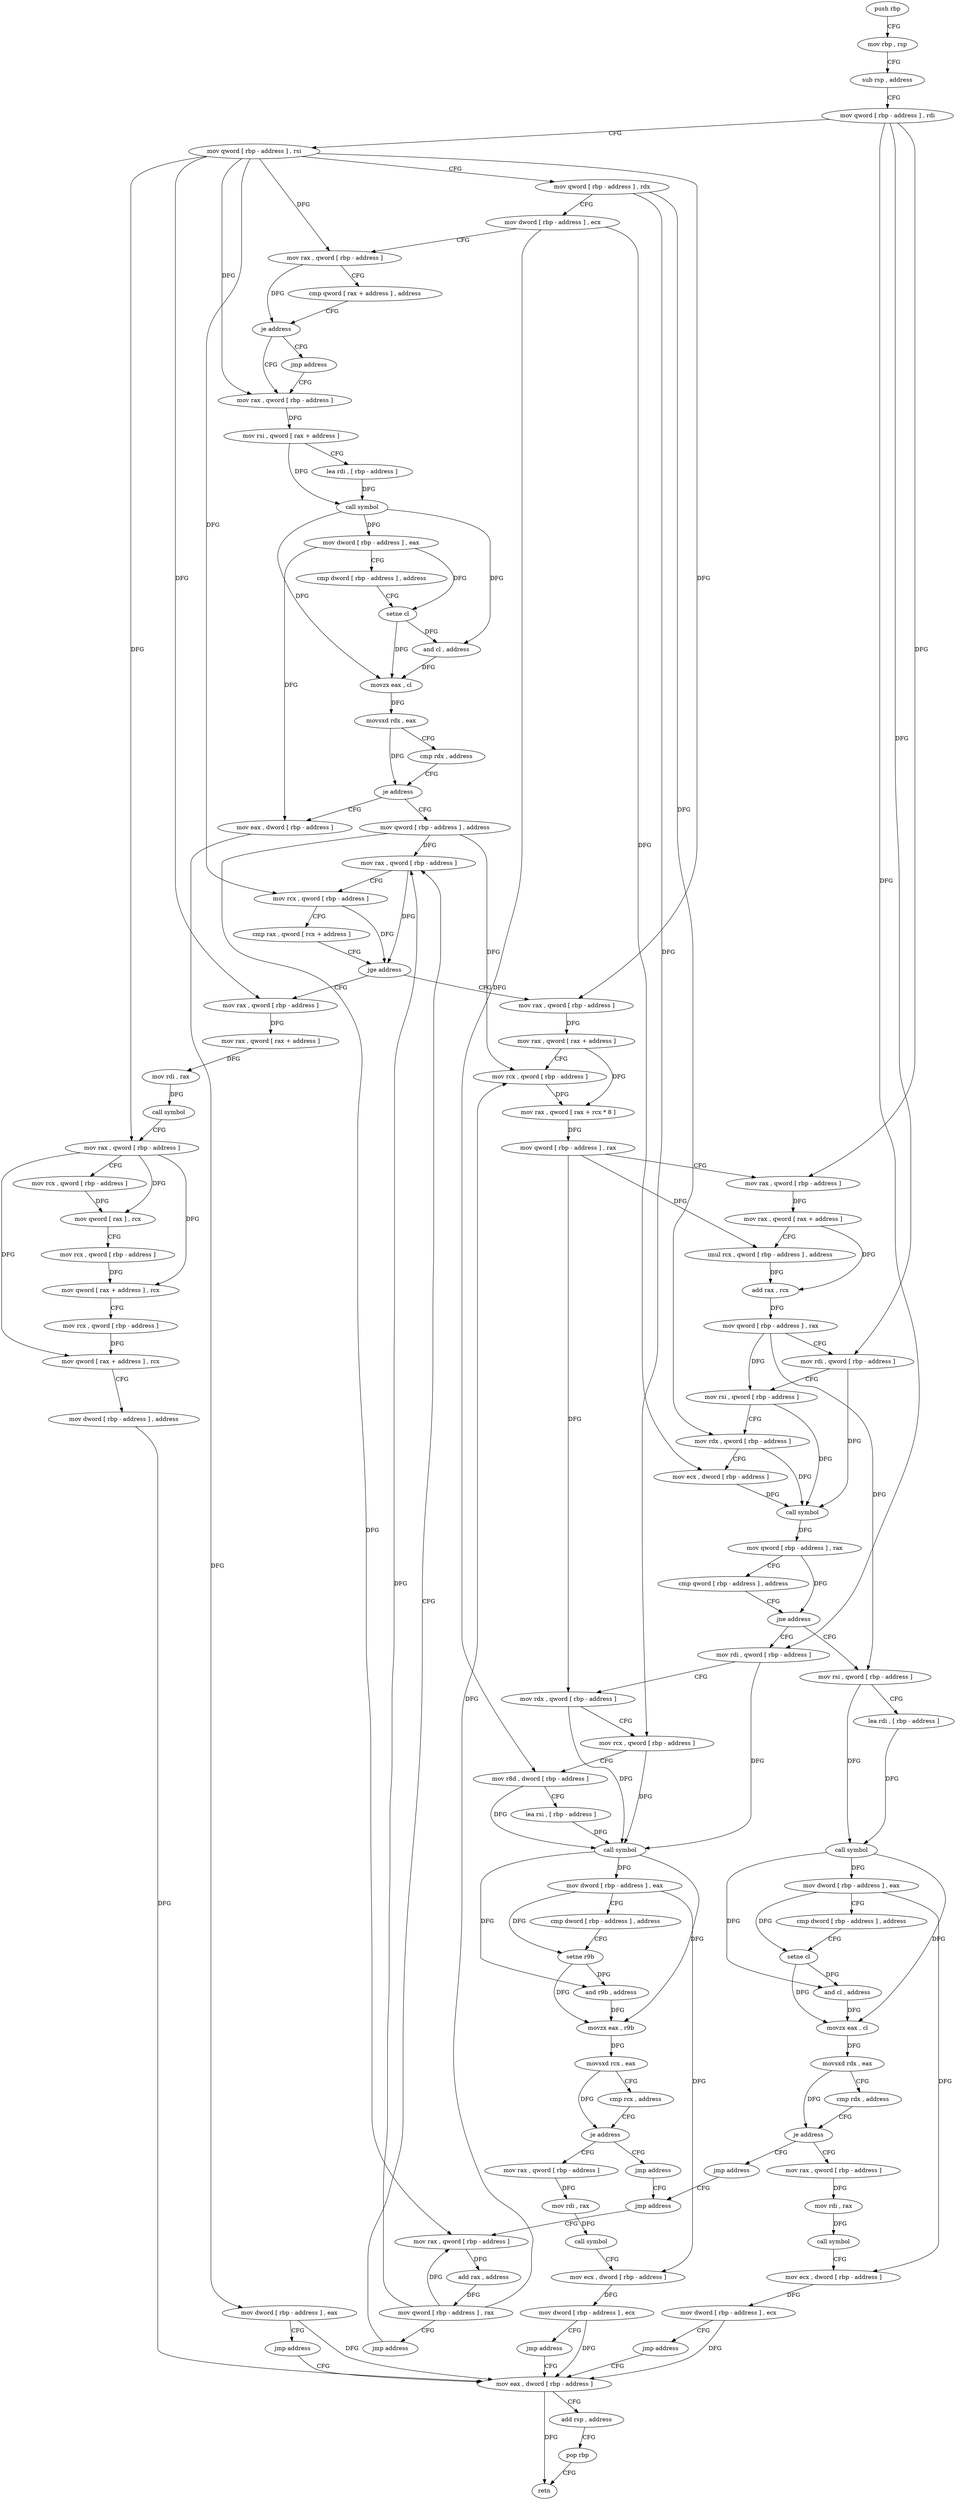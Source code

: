 digraph "func" {
"4301072" [label = "push rbp" ]
"4301073" [label = "mov rbp , rsp" ]
"4301076" [label = "sub rsp , address" ]
"4301080" [label = "mov qword [ rbp - address ] , rdi" ]
"4301084" [label = "mov qword [ rbp - address ] , rsi" ]
"4301088" [label = "mov qword [ rbp - address ] , rdx" ]
"4301092" [label = "mov dword [ rbp - address ] , ecx" ]
"4301095" [label = "mov rax , qword [ rbp - address ]" ]
"4301099" [label = "cmp qword [ rax + address ] , address" ]
"4301104" [label = "je address" ]
"4301115" [label = "mov rax , qword [ rbp - address ]" ]
"4301110" [label = "jmp address" ]
"4301119" [label = "mov rsi , qword [ rax + address ]" ]
"4301123" [label = "lea rdi , [ rbp - address ]" ]
"4301127" [label = "call symbol" ]
"4301132" [label = "mov dword [ rbp - address ] , eax" ]
"4301135" [label = "cmp dword [ rbp - address ] , address" ]
"4301139" [label = "setne cl" ]
"4301142" [label = "and cl , address" ]
"4301145" [label = "movzx eax , cl" ]
"4301148" [label = "movsxd rdx , eax" ]
"4301151" [label = "cmp rdx , address" ]
"4301155" [label = "je address" ]
"4301172" [label = "mov qword [ rbp - address ] , address" ]
"4301161" [label = "mov eax , dword [ rbp - address ]" ]
"4301180" [label = "mov rax , qword [ rbp - address ]" ]
"4301164" [label = "mov dword [ rbp - address ] , eax" ]
"4301167" [label = "jmp address" ]
"4301505" [label = "mov eax , dword [ rbp - address ]" ]
"4301455" [label = "mov rax , qword [ rbp - address ]" ]
"4301459" [label = "mov rax , qword [ rax + address ]" ]
"4301463" [label = "mov rdi , rax" ]
"4301466" [label = "call symbol" ]
"4301471" [label = "mov rax , qword [ rbp - address ]" ]
"4301475" [label = "mov rcx , qword [ rbp - address ]" ]
"4301479" [label = "mov qword [ rax ] , rcx" ]
"4301482" [label = "mov rcx , qword [ rbp - address ]" ]
"4301486" [label = "mov qword [ rax + address ] , rcx" ]
"4301490" [label = "mov rcx , qword [ rbp - address ]" ]
"4301494" [label = "mov qword [ rax + address ] , rcx" ]
"4301498" [label = "mov dword [ rbp - address ] , address" ]
"4301198" [label = "mov rax , qword [ rbp - address ]" ]
"4301202" [label = "mov rax , qword [ rax + address ]" ]
"4301206" [label = "mov rcx , qword [ rbp - address ]" ]
"4301210" [label = "mov rax , qword [ rax + rcx * 8 ]" ]
"4301214" [label = "mov qword [ rbp - address ] , rax" ]
"4301218" [label = "mov rax , qword [ rbp - address ]" ]
"4301222" [label = "mov rax , qword [ rax + address ]" ]
"4301226" [label = "imul rcx , qword [ rbp - address ] , address" ]
"4301234" [label = "add rax , rcx" ]
"4301237" [label = "mov qword [ rbp - address ] , rax" ]
"4301241" [label = "mov rdi , qword [ rbp - address ]" ]
"4301245" [label = "mov rsi , qword [ rbp - address ]" ]
"4301249" [label = "mov rdx , qword [ rbp - address ]" ]
"4301253" [label = "mov ecx , dword [ rbp - address ]" ]
"4301256" [label = "call symbol" ]
"4301261" [label = "mov qword [ rbp - address ] , rax" ]
"4301265" [label = "cmp qword [ rbp - address ] , address" ]
"4301270" [label = "jne address" ]
"4301346" [label = "mov rdi , qword [ rbp - address ]" ]
"4301276" [label = "mov rsi , qword [ rbp - address ]" ]
"4301508" [label = "add rsp , address" ]
"4301512" [label = "pop rbp" ]
"4301513" [label = "retn" ]
"4301350" [label = "mov rdx , qword [ rbp - address ]" ]
"4301354" [label = "mov rcx , qword [ rbp - address ]" ]
"4301358" [label = "mov r8d , dword [ rbp - address ]" ]
"4301362" [label = "lea rsi , [ rbp - address ]" ]
"4301366" [label = "call symbol" ]
"4301371" [label = "mov dword [ rbp - address ] , eax" ]
"4301374" [label = "cmp dword [ rbp - address ] , address" ]
"4301378" [label = "setne r9b" ]
"4301382" [label = "and r9b , address" ]
"4301386" [label = "movzx eax , r9b" ]
"4301390" [label = "movsxd rcx , eax" ]
"4301393" [label = "cmp rcx , address" ]
"4301397" [label = "je address" ]
"4301426" [label = "jmp address" ]
"4301403" [label = "mov rax , qword [ rbp - address ]" ]
"4301280" [label = "lea rdi , [ rbp - address ]" ]
"4301284" [label = "call symbol" ]
"4301289" [label = "mov dword [ rbp - address ] , eax" ]
"4301292" [label = "cmp dword [ rbp - address ] , address" ]
"4301296" [label = "setne cl" ]
"4301299" [label = "and cl , address" ]
"4301302" [label = "movzx eax , cl" ]
"4301305" [label = "movsxd rdx , eax" ]
"4301308" [label = "cmp rdx , address" ]
"4301312" [label = "je address" ]
"4301341" [label = "jmp address" ]
"4301318" [label = "mov rax , qword [ rbp - address ]" ]
"4301431" [label = "jmp address" ]
"4301407" [label = "mov rdi , rax" ]
"4301410" [label = "call symbol" ]
"4301415" [label = "mov ecx , dword [ rbp - address ]" ]
"4301418" [label = "mov dword [ rbp - address ] , ecx" ]
"4301421" [label = "jmp address" ]
"4301322" [label = "mov rdi , rax" ]
"4301325" [label = "call symbol" ]
"4301330" [label = "mov ecx , dword [ rbp - address ]" ]
"4301333" [label = "mov dword [ rbp - address ] , ecx" ]
"4301336" [label = "jmp address" ]
"4301436" [label = "mov rax , qword [ rbp - address ]" ]
"4301440" [label = "add rax , address" ]
"4301446" [label = "mov qword [ rbp - address ] , rax" ]
"4301450" [label = "jmp address" ]
"4301184" [label = "mov rcx , qword [ rbp - address ]" ]
"4301188" [label = "cmp rax , qword [ rcx + address ]" ]
"4301192" [label = "jge address" ]
"4301072" -> "4301073" [ label = "CFG" ]
"4301073" -> "4301076" [ label = "CFG" ]
"4301076" -> "4301080" [ label = "CFG" ]
"4301080" -> "4301084" [ label = "CFG" ]
"4301080" -> "4301218" [ label = "DFG" ]
"4301080" -> "4301241" [ label = "DFG" ]
"4301080" -> "4301346" [ label = "DFG" ]
"4301084" -> "4301088" [ label = "CFG" ]
"4301084" -> "4301095" [ label = "DFG" ]
"4301084" -> "4301115" [ label = "DFG" ]
"4301084" -> "4301184" [ label = "DFG" ]
"4301084" -> "4301455" [ label = "DFG" ]
"4301084" -> "4301471" [ label = "DFG" ]
"4301084" -> "4301198" [ label = "DFG" ]
"4301088" -> "4301092" [ label = "CFG" ]
"4301088" -> "4301249" [ label = "DFG" ]
"4301088" -> "4301354" [ label = "DFG" ]
"4301092" -> "4301095" [ label = "CFG" ]
"4301092" -> "4301253" [ label = "DFG" ]
"4301092" -> "4301358" [ label = "DFG" ]
"4301095" -> "4301099" [ label = "CFG" ]
"4301095" -> "4301104" [ label = "DFG" ]
"4301099" -> "4301104" [ label = "CFG" ]
"4301104" -> "4301115" [ label = "CFG" ]
"4301104" -> "4301110" [ label = "CFG" ]
"4301115" -> "4301119" [ label = "DFG" ]
"4301110" -> "4301115" [ label = "CFG" ]
"4301119" -> "4301123" [ label = "CFG" ]
"4301119" -> "4301127" [ label = "DFG" ]
"4301123" -> "4301127" [ label = "DFG" ]
"4301127" -> "4301132" [ label = "DFG" ]
"4301127" -> "4301142" [ label = "DFG" ]
"4301127" -> "4301145" [ label = "DFG" ]
"4301132" -> "4301135" [ label = "CFG" ]
"4301132" -> "4301139" [ label = "DFG" ]
"4301132" -> "4301161" [ label = "DFG" ]
"4301135" -> "4301139" [ label = "CFG" ]
"4301139" -> "4301142" [ label = "DFG" ]
"4301139" -> "4301145" [ label = "DFG" ]
"4301142" -> "4301145" [ label = "DFG" ]
"4301145" -> "4301148" [ label = "DFG" ]
"4301148" -> "4301151" [ label = "CFG" ]
"4301148" -> "4301155" [ label = "DFG" ]
"4301151" -> "4301155" [ label = "CFG" ]
"4301155" -> "4301172" [ label = "CFG" ]
"4301155" -> "4301161" [ label = "CFG" ]
"4301172" -> "4301180" [ label = "DFG" ]
"4301172" -> "4301206" [ label = "DFG" ]
"4301172" -> "4301436" [ label = "DFG" ]
"4301161" -> "4301164" [ label = "DFG" ]
"4301180" -> "4301184" [ label = "CFG" ]
"4301180" -> "4301192" [ label = "DFG" ]
"4301164" -> "4301167" [ label = "CFG" ]
"4301164" -> "4301505" [ label = "DFG" ]
"4301167" -> "4301505" [ label = "CFG" ]
"4301505" -> "4301508" [ label = "CFG" ]
"4301505" -> "4301513" [ label = "DFG" ]
"4301455" -> "4301459" [ label = "DFG" ]
"4301459" -> "4301463" [ label = "DFG" ]
"4301463" -> "4301466" [ label = "DFG" ]
"4301466" -> "4301471" [ label = "CFG" ]
"4301471" -> "4301475" [ label = "CFG" ]
"4301471" -> "4301479" [ label = "DFG" ]
"4301471" -> "4301486" [ label = "DFG" ]
"4301471" -> "4301494" [ label = "DFG" ]
"4301475" -> "4301479" [ label = "DFG" ]
"4301479" -> "4301482" [ label = "CFG" ]
"4301482" -> "4301486" [ label = "DFG" ]
"4301486" -> "4301490" [ label = "CFG" ]
"4301490" -> "4301494" [ label = "DFG" ]
"4301494" -> "4301498" [ label = "CFG" ]
"4301498" -> "4301505" [ label = "DFG" ]
"4301198" -> "4301202" [ label = "DFG" ]
"4301202" -> "4301206" [ label = "CFG" ]
"4301202" -> "4301210" [ label = "DFG" ]
"4301206" -> "4301210" [ label = "DFG" ]
"4301210" -> "4301214" [ label = "DFG" ]
"4301214" -> "4301218" [ label = "CFG" ]
"4301214" -> "4301226" [ label = "DFG" ]
"4301214" -> "4301350" [ label = "DFG" ]
"4301218" -> "4301222" [ label = "DFG" ]
"4301222" -> "4301226" [ label = "CFG" ]
"4301222" -> "4301234" [ label = "DFG" ]
"4301226" -> "4301234" [ label = "DFG" ]
"4301234" -> "4301237" [ label = "DFG" ]
"4301237" -> "4301241" [ label = "CFG" ]
"4301237" -> "4301245" [ label = "DFG" ]
"4301237" -> "4301276" [ label = "DFG" ]
"4301241" -> "4301245" [ label = "CFG" ]
"4301241" -> "4301256" [ label = "DFG" ]
"4301245" -> "4301249" [ label = "CFG" ]
"4301245" -> "4301256" [ label = "DFG" ]
"4301249" -> "4301253" [ label = "CFG" ]
"4301249" -> "4301256" [ label = "DFG" ]
"4301253" -> "4301256" [ label = "DFG" ]
"4301256" -> "4301261" [ label = "DFG" ]
"4301261" -> "4301265" [ label = "CFG" ]
"4301261" -> "4301270" [ label = "DFG" ]
"4301265" -> "4301270" [ label = "CFG" ]
"4301270" -> "4301346" [ label = "CFG" ]
"4301270" -> "4301276" [ label = "CFG" ]
"4301346" -> "4301350" [ label = "CFG" ]
"4301346" -> "4301366" [ label = "DFG" ]
"4301276" -> "4301280" [ label = "CFG" ]
"4301276" -> "4301284" [ label = "DFG" ]
"4301508" -> "4301512" [ label = "CFG" ]
"4301512" -> "4301513" [ label = "CFG" ]
"4301350" -> "4301354" [ label = "CFG" ]
"4301350" -> "4301366" [ label = "DFG" ]
"4301354" -> "4301358" [ label = "CFG" ]
"4301354" -> "4301366" [ label = "DFG" ]
"4301358" -> "4301362" [ label = "CFG" ]
"4301358" -> "4301366" [ label = "DFG" ]
"4301362" -> "4301366" [ label = "DFG" ]
"4301366" -> "4301371" [ label = "DFG" ]
"4301366" -> "4301382" [ label = "DFG" ]
"4301366" -> "4301386" [ label = "DFG" ]
"4301371" -> "4301374" [ label = "CFG" ]
"4301371" -> "4301378" [ label = "DFG" ]
"4301371" -> "4301415" [ label = "DFG" ]
"4301374" -> "4301378" [ label = "CFG" ]
"4301378" -> "4301382" [ label = "DFG" ]
"4301378" -> "4301386" [ label = "DFG" ]
"4301382" -> "4301386" [ label = "DFG" ]
"4301386" -> "4301390" [ label = "DFG" ]
"4301390" -> "4301393" [ label = "CFG" ]
"4301390" -> "4301397" [ label = "DFG" ]
"4301393" -> "4301397" [ label = "CFG" ]
"4301397" -> "4301426" [ label = "CFG" ]
"4301397" -> "4301403" [ label = "CFG" ]
"4301426" -> "4301431" [ label = "CFG" ]
"4301403" -> "4301407" [ label = "DFG" ]
"4301280" -> "4301284" [ label = "DFG" ]
"4301284" -> "4301289" [ label = "DFG" ]
"4301284" -> "4301299" [ label = "DFG" ]
"4301284" -> "4301302" [ label = "DFG" ]
"4301289" -> "4301292" [ label = "CFG" ]
"4301289" -> "4301296" [ label = "DFG" ]
"4301289" -> "4301330" [ label = "DFG" ]
"4301292" -> "4301296" [ label = "CFG" ]
"4301296" -> "4301299" [ label = "DFG" ]
"4301296" -> "4301302" [ label = "DFG" ]
"4301299" -> "4301302" [ label = "DFG" ]
"4301302" -> "4301305" [ label = "DFG" ]
"4301305" -> "4301308" [ label = "CFG" ]
"4301305" -> "4301312" [ label = "DFG" ]
"4301308" -> "4301312" [ label = "CFG" ]
"4301312" -> "4301341" [ label = "CFG" ]
"4301312" -> "4301318" [ label = "CFG" ]
"4301341" -> "4301431" [ label = "CFG" ]
"4301318" -> "4301322" [ label = "DFG" ]
"4301431" -> "4301436" [ label = "CFG" ]
"4301407" -> "4301410" [ label = "DFG" ]
"4301410" -> "4301415" [ label = "CFG" ]
"4301415" -> "4301418" [ label = "DFG" ]
"4301418" -> "4301421" [ label = "CFG" ]
"4301418" -> "4301505" [ label = "DFG" ]
"4301421" -> "4301505" [ label = "CFG" ]
"4301322" -> "4301325" [ label = "DFG" ]
"4301325" -> "4301330" [ label = "CFG" ]
"4301330" -> "4301333" [ label = "DFG" ]
"4301333" -> "4301336" [ label = "CFG" ]
"4301333" -> "4301505" [ label = "DFG" ]
"4301336" -> "4301505" [ label = "CFG" ]
"4301436" -> "4301440" [ label = "DFG" ]
"4301440" -> "4301446" [ label = "DFG" ]
"4301446" -> "4301450" [ label = "CFG" ]
"4301446" -> "4301180" [ label = "DFG" ]
"4301446" -> "4301206" [ label = "DFG" ]
"4301446" -> "4301436" [ label = "DFG" ]
"4301450" -> "4301180" [ label = "CFG" ]
"4301184" -> "4301188" [ label = "CFG" ]
"4301184" -> "4301192" [ label = "DFG" ]
"4301188" -> "4301192" [ label = "CFG" ]
"4301192" -> "4301455" [ label = "CFG" ]
"4301192" -> "4301198" [ label = "CFG" ]
}
